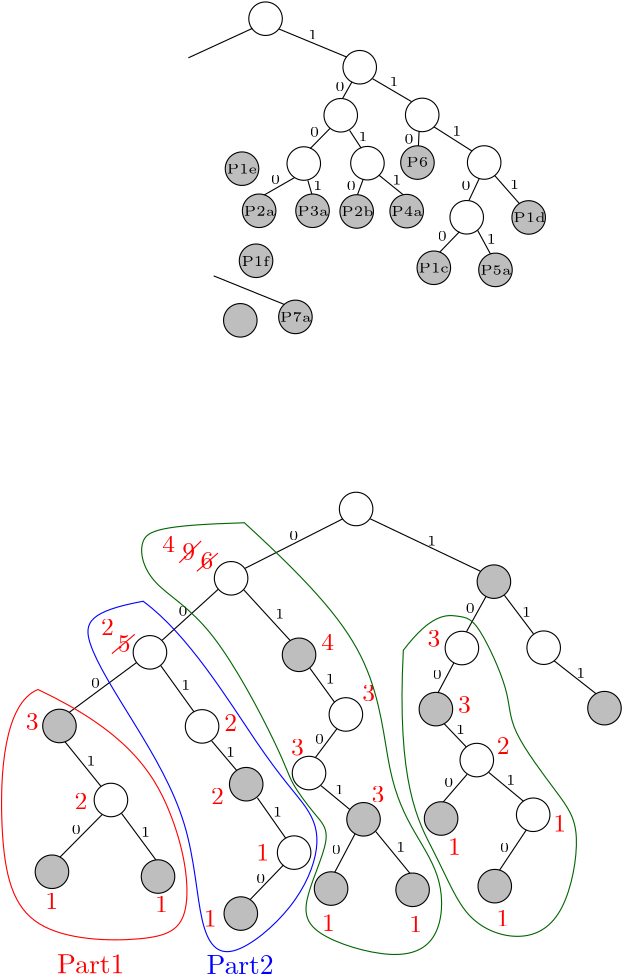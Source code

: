 <?xml version="1.0"?>
<!DOCTYPE ipe SYSTEM "ipe.dtd">
<ipe version="70218" creator="Ipe 7.2.28">
<info created="D:20241101185611" modified="D:20241101185612"/>
<ipestyle name="basic">
<symbol name="arrow/arc(spx)">
<path stroke="sym-stroke" fill="sym-stroke" pen="sym-pen">
0 0 m
-1 0.333 l
-1 -0.333 l
h
</path>
</symbol>
<symbol name="arrow/farc(spx)">
<path stroke="sym-stroke" fill="white" pen="sym-pen">
0 0 m
-1 0.333 l
-1 -0.333 l
h
</path>
</symbol>
<symbol name="arrow/ptarc(spx)">
<path stroke="sym-stroke" fill="sym-stroke" pen="sym-pen">
0 0 m
-1 0.333 l
-0.8 0 l
-1 -0.333 l
h
</path>
</symbol>
<symbol name="arrow/fptarc(spx)">
<path stroke="sym-stroke" fill="white" pen="sym-pen">
0 0 m
-1 0.333 l
-0.8 0 l
-1 -0.333 l
h
</path>
</symbol>
<symbol name="mark/circle(sx)" transformations="translations">
<path fill="sym-stroke">
0.6 0 0 0.6 0 0 e
0.4 0 0 0.4 0 0 e
</path>
</symbol>
<symbol name="mark/disk(sx)" transformations="translations">
<path fill="sym-stroke">
0.6 0 0 0.6 0 0 e
</path>
</symbol>
<symbol name="mark/fdisk(sfx)" transformations="translations">
<group>
<path fill="sym-fill">
0.5 0 0 0.5 0 0 e
</path>
<path fill="sym-stroke" fillrule="eofill">
0.6 0 0 0.6 0 0 e
0.4 0 0 0.4 0 0 e
</path>
</group>
</symbol>
<symbol name="mark/box(sx)" transformations="translations">
<path fill="sym-stroke" fillrule="eofill">
-0.6 -0.6 m
0.6 -0.6 l
0.6 0.6 l
-0.6 0.6 l
h
-0.4 -0.4 m
0.4 -0.4 l
0.4 0.4 l
-0.4 0.4 l
h
</path>
</symbol>
<symbol name="mark/square(sx)" transformations="translations">
<path fill="sym-stroke">
-0.6 -0.6 m
0.6 -0.6 l
0.6 0.6 l
-0.6 0.6 l
h
</path>
</symbol>
<symbol name="mark/fsquare(sfx)" transformations="translations">
<group>
<path fill="sym-fill">
-0.5 -0.5 m
0.5 -0.5 l
0.5 0.5 l
-0.5 0.5 l
h
</path>
<path fill="sym-stroke" fillrule="eofill">
-0.6 -0.6 m
0.6 -0.6 l
0.6 0.6 l
-0.6 0.6 l
h
-0.4 -0.4 m
0.4 -0.4 l
0.4 0.4 l
-0.4 0.4 l
h
</path>
</group>
</symbol>
<symbol name="mark/cross(sx)" transformations="translations">
<group>
<path fill="sym-stroke">
-0.43 -0.57 m
0.57 0.43 l
0.43 0.57 l
-0.57 -0.43 l
h
</path>
<path fill="sym-stroke">
-0.43 0.57 m
0.57 -0.43 l
0.43 -0.57 l
-0.57 0.43 l
h
</path>
</group>
</symbol>
<symbol name="arrow/fnormal(spx)">
<path stroke="sym-stroke" fill="white" pen="sym-pen">
0 0 m
-1 0.333 l
-1 -0.333 l
h
</path>
</symbol>
<symbol name="arrow/pointed(spx)">
<path stroke="sym-stroke" fill="sym-stroke" pen="sym-pen">
0 0 m
-1 0.333 l
-0.8 0 l
-1 -0.333 l
h
</path>
</symbol>
<symbol name="arrow/fpointed(spx)">
<path stroke="sym-stroke" fill="white" pen="sym-pen">
0 0 m
-1 0.333 l
-0.8 0 l
-1 -0.333 l
h
</path>
</symbol>
<symbol name="arrow/linear(spx)">
<path stroke="sym-stroke" pen="sym-pen">
-1 0.333 m
0 0 l
-1 -0.333 l
</path>
</symbol>
<symbol name="arrow/fdouble(spx)">
<path stroke="sym-stroke" fill="white" pen="sym-pen">
0 0 m
-1 0.333 l
-1 -0.333 l
h
-1 0 m
-2 0.333 l
-2 -0.333 l
h
</path>
</symbol>
<symbol name="arrow/double(spx)">
<path stroke="sym-stroke" fill="sym-stroke" pen="sym-pen">
0 0 m
-1 0.333 l
-1 -0.333 l
h
-1 0 m
-2 0.333 l
-2 -0.333 l
h
</path>
</symbol>
<symbol name="arrow/mid-normal(spx)">
<path stroke="sym-stroke" fill="sym-stroke" pen="sym-pen">
0.5 0 m
-0.5 0.333 l
-0.5 -0.333 l
h
</path>
</symbol>
<symbol name="arrow/mid-fnormal(spx)">
<path stroke="sym-stroke" fill="white" pen="sym-pen">
0.5 0 m
-0.5 0.333 l
-0.5 -0.333 l
h
</path>
</symbol>
<symbol name="arrow/mid-pointed(spx)">
<path stroke="sym-stroke" fill="sym-stroke" pen="sym-pen">
0.5 0 m
-0.5 0.333 l
-0.3 0 l
-0.5 -0.333 l
h
</path>
</symbol>
<symbol name="arrow/mid-fpointed(spx)">
<path stroke="sym-stroke" fill="white" pen="sym-pen">
0.5 0 m
-0.5 0.333 l
-0.3 0 l
-0.5 -0.333 l
h
</path>
</symbol>
<symbol name="arrow/mid-double(spx)">
<path stroke="sym-stroke" fill="sym-stroke" pen="sym-pen">
1 0 m
0 0.333 l
0 -0.333 l
h
0 0 m
-1 0.333 l
-1 -0.333 l
h
</path>
</symbol>
<symbol name="arrow/mid-fdouble(spx)">
<path stroke="sym-stroke" fill="white" pen="sym-pen">
1 0 m
0 0.333 l
0 -0.333 l
h
0 0 m
-1 0.333 l
-1 -0.333 l
h
</path>
</symbol>
<anglesize name="22.5 deg" value="22.5"/>
<anglesize name="30 deg" value="30"/>
<anglesize name="45 deg" value="45"/>
<anglesize name="60 deg" value="60"/>
<anglesize name="90 deg" value="90"/>
<arrowsize name="large" value="10"/>
<arrowsize name="small" value="5"/>
<arrowsize name="tiny" value="3"/>
<color name="blue" value="0 0 1"/>
<color name="brown" value="0.647 0.165 0.165"/>
<color name="darkblue" value="0 0 0.545"/>
<color name="darkcyan" value="0 0.545 0.545"/>
<color name="darkgray" value="0.663"/>
<color name="darkgreen" value="0 0.392 0"/>
<color name="darkmagenta" value="0.545 0 0.545"/>
<color name="darkorange" value="1 0.549 0"/>
<color name="darkred" value="0.545 0 0"/>
<color name="gold" value="1 0.843 0"/>
<color name="gray" value="0.745"/>
<color name="green" value="0 1 0"/>
<color name="lightblue" value="0.678 0.847 0.902"/>
<color name="lightcyan" value="0.878 1 1"/>
<color name="lightgray" value="0.827"/>
<color name="lightgreen" value="0.565 0.933 0.565"/>
<color name="lightyellow" value="1 1 0.878"/>
<color name="navy" value="0 0 0.502"/>
<color name="orange" value="1 0.647 0"/>
<color name="pink" value="1 0.753 0.796"/>
<color name="purple" value="0.627 0.125 0.941"/>
<color name="red" value="1 0 0"/>
<color name="seagreen" value="0.18 0.545 0.341"/>
<color name="turquoise" value="0.251 0.878 0.816"/>
<color name="violet" value="0.933 0.51 0.933"/>
<color name="yellow" value="1 1 0"/>
<dashstyle name="dash dot dotted" value="[4 2 1 2 1 2] 0"/>
<dashstyle name="dash dotted" value="[4 2 1 2] 0"/>
<dashstyle name="dashed" value="[4] 0"/>
<dashstyle name="dotted" value="[1 3] 0"/>
<gridsize name="10 pts (~3.5 mm)" value="10"/>
<gridsize name="14 pts (~5 mm)" value="14"/>
<gridsize name="16 pts (~6 mm)" value="16"/>
<gridsize name="20 pts (~7 mm)" value="20"/>
<gridsize name="28 pts (~10 mm)" value="28"/>
<gridsize name="32 pts (~12 mm)" value="32"/>
<gridsize name="4 pts" value="4"/>
<gridsize name="56 pts (~20 mm)" value="56"/>
<gridsize name="8 pts (~3 mm)" value="8"/>
<opacity name="10%" value="0.1"/>
<opacity name="30%" value="0.3"/>
<opacity name="50%" value="0.5"/>
<opacity name="75%" value="0.75"/>
<pen name="fat" value="1.2"/>
<pen name="heavier" value="0.8"/>
<pen name="ultrafat" value="2"/>
<symbolsize name="large" value="5"/>
<symbolsize name="small" value="2"/>
<symbolsize name="tiny" value="1.1"/>
<textsize name="Huge" value="\Huge"/>
<textsize name="LARGE" value="\LARGE"/>
<textsize name="Large" value="\Large"/>
<textsize name="footnote" value="\footnotesize"/>
<textsize name="huge" value="\huge"/>
<textsize name="large" value="\large"/>
<textsize name="script" value="\scriptsize"/>
<textsize name="small" value="\small"/>
<textsize name="tiny" value="\tiny"/>
<textstyle name="center" begin="\begin{center}" end="\end{center}"/>
<textstyle name="item" begin="\begin{itemize}\item{}" end="\end{itemize}"/>
<textstyle name="itemize" begin="\begin{itemize}" end="\end{itemize}"/>
<tiling name="falling" angle="-60" step="4" width="1"/>
<tiling name="rising" angle="30" step="4" width="1"/>
</ipestyle>
<page>
<layer name="alpha"/>
<view layers="alpha" active="alpha"/>
<path layer="alpha" matrix="1 0 0 1 10.1397 68.355" stroke="black">
6.03211 0 0 6.03211 237.647 676.186 e
</path>
<path matrix="1 0 0 1 44.0435 50.883" stroke="black">
6.03211 0 0 6.03211 237.647 676.186 e
</path>
<path matrix="1 0 0 1 -48 176" stroke="black">
291.039 565.058 m
267.994 554.459 l
</path>
<path matrix="1 0 0 1 -48 176" stroke="black">
300.652 564.811 m
325.053 554.706 l
</path>
<path matrix="1 0 0 1 -48 176" stroke="black">
277.113 475.956 m
302.993 465.481 l
</path>
<path matrix="1 0 0 1 1.0503 -40.232" stroke="black" fill="gray">
6.03211 0 0 6.03211 237.647 676.186 e
</path>
<path matrix="1 0 0 1 20.8918 -38.999" stroke="black" fill="gray">
6.03211 0 0 6.03211 237.647 676.186 e
</path>
<text matrix="1 0 0 1 32.3517 104.522" transformations="translations" pos="220.67 530.921" stroke="black" type="label" width="11.263" height="3.386" depth="0" valign="baseline" size="tiny">P7a</text>
<path matrix="1 0 0 1 6.7193 -18.788" stroke="black" fill="gray">
6.03211 0 0 6.03211 237.647 676.186 e
</path>
<text matrix="1 0 0 1 18.4256 124.609" transformations="translations" pos="220.67 530.921" stroke="black" type="label" width="10.053" height="3.459" depth="0" valign="baseline" size="tiny">P1f</text>
<path matrix="1 0 0 1 1.6665 14.363" stroke="black" fill="gray">
6.03211 0 0 6.03211 237.647 676.186 e
</path>
<text matrix="1 0 0 1 13.1264 157.884" transformations="translations" pos="220.67 530.921" stroke="black" type="label" width="10.918" height="3.386" depth="0" valign="baseline" size="tiny">P1e</text>
<path matrix="1 0 0 1 37.208 33.591" stroke="black">
6.03211 0 0 6.03211 237.647 676.186 e
</path>
<path matrix="1 0 0 1 66.539 33.715" stroke="black">
6.03211 0 0 6.03211 237.647 676.186 e
</path>
<path matrix="1 0 0 1 23.8982 16.215" stroke="black">
6.03211 0 0 6.03211 237.647 676.186 e
</path>
<path matrix="1 0 0 1 46.8207 16.338" stroke="black">
6.03211 0 0 6.03211 237.647 676.186 e
</path>
<path matrix="1 0 0 1 -48 176" stroke="black">
326.902 545.833 m
323.574 539.917 l
</path>
<path matrix="1 0 0 1 -48 176" stroke="black">
334.296 546.942 m
348.345 538.685 l
</path>
<path matrix="1 0 0 1 -48 176" stroke="black">
319.015 529.072 m
311.867 521.801 l
</path>
<path matrix="1 0 0 1 -48 176" stroke="black">
326.039 528.333 m
330.229 521.924 l
</path>
<path matrix="1 0 0 1 -48 176" stroke="black">
306.198 511.326 m
295.229 505.04 l
</path>
<path matrix="1 0 0 1 -48 176" stroke="black">
311.004 510.34 m
312.483 505.287 l
</path>
<path matrix="1 0 0 1 -48 176" stroke="black">
330.969 510.833 m
328.874 505.164 l
</path>
<path matrix="1 0 0 1 -48 176" stroke="black">
336.638 512.188 m
345.634 504.917 l
</path>
<path matrix="1 0 0 1 7.8284 -0.795" stroke="black" fill="gray">
6.03211 0 0 6.03211 237.647 676.186 e
</path>
<text matrix="1 0 0 1 19.2883 142.726" transformations="translations" pos="220.67 530.921" stroke="black" type="label" width="11.263" height="3.386" depth="0" valign="baseline" size="tiny">P2a</text>
<path matrix="1 0 0 1 27.0537 -0.795" stroke="black" fill="gray">
6.03211 0 0 6.03211 237.647 676.186 e
</path>
<text matrix="1 0 0 1 38.5136 142.726" transformations="translations" pos="220.67 530.921" stroke="black" type="label" width="11.263" height="3.386" depth="0" valign="baseline" size="tiny">P3a</text>
<path matrix="1 0 0 1 42.9515 -1.042" stroke="black" fill="gray">
6.03211 0 0 6.03211 237.647 676.186 e
</path>
<text matrix="1 0 0 1 54.411 142.479" transformations="translations" pos="220.67 530.921" stroke="black" type="label" width="11.609" height="3.459" depth="0" valign="baseline" size="tiny">P2b</text>
<path matrix="1 0 0 1 60.944 -0.918" stroke="black" fill="gray">
6.03211 0 0 6.03211 237.647 676.186 e
</path>
<text matrix="1 0 0 1 72.404 142.602" transformations="translations" pos="220.67 530.921" stroke="black" type="label" width="11.263" height="3.386" depth="0" valign="baseline" size="tiny">P4a</text>
<path matrix="1 0 0 1 88.846 16.585" stroke="black">
6.03211 0 0 6.03211 237.647 676.186 e
</path>
<path matrix="1 0 0 1 82.56 -3.134" stroke="black">
6.03211 0 0 6.03211 237.647 676.186 e
</path>
<path matrix="1 0 0 1 -48 176" stroke="black">
351.057 527.963 m
350.81 522.664 l
</path>
<path matrix="1 0 0 1 -48 176" stroke="black">
356.479 529.565 m
370.035 520.938 l
</path>
<path matrix="1 0 0 1 -48 176" stroke="black">
372.747 511.079 m
369.05 503.192 l
</path>
<path matrix="1 0 0 1 -48 176" stroke="black">
378.292 512.065 m
387.289 501.836 l
</path>
<path matrix="1 0 0 1 -48 176" stroke="black">
365.599 491.854 m
358.328 484.336 l
</path>
<path matrix="1 0 0 1 -48 176" stroke="black">
372.131 492.347 m
376.814 483.72 l
</path>
<path matrix="1 0 0 1 64.823 16.562" stroke="black" fill="gray">
6.03211 0 0 6.03211 237.647 676.186 e
</path>
<text matrix="1 0 0 1 77.744 160.307" transformations="translations" pos="220.67 530.921" stroke="black" type="label" width="7.873" height="3.386" depth="0" valign="baseline" size="tiny">P6</text>
<path matrix="1 0 0 1 104.865 -3.194" stroke="black" fill="gray">
6.03211 0 0 6.03211 237.647 676.186 e
</path>
<text matrix="1 0 0 1 116.325 140.326" transformations="translations" pos="220.67 530.921" stroke="black" type="label" width="11.609" height="3.459" depth="0" valign="baseline" size="tiny">P1d</text>
<path matrix="1 0 0 1 70.715 -21.313" stroke="black" fill="gray">
6.03211 0 0 6.03211 237.647 676.186 e
</path>
<text matrix="1 0 0 1 82.175 122.208" transformations="translations" pos="220.67 530.921" stroke="black" type="label" width="10.918" height="3.386" depth="0" valign="baseline" size="tiny">P1c</text>
<path matrix="1 0 0 1 92.912 -22.072" stroke="black" fill="gray">
6.03211 0 0 6.03211 237.647 676.186 e
</path>
<text matrix="1 0 0 1 104.372 121.449" transformations="translations" pos="220.67 530.921" stroke="black" type="label" width="11.263" height="3.386" depth="0" valign="baseline" size="tiny">P5a</text>
<text matrix="1 0 0 1 58.814 38.789" transformations="translations" pos="214.032 679.669" stroke="black" type="label" width="3.39" height="3.21" depth="0" valign="baseline" size="tiny">0</text>
<text matrix="1 0 0 1 49.694 22.398" transformations="translations" pos="214.032 679.669" stroke="black" type="label" width="3.39" height="3.21" depth="0" valign="baseline" size="tiny">0</text>
<text matrix="1 0 0 1 35.6447 5.391" transformations="translations" pos="214.032 679.669" stroke="black" type="label" width="3.39" height="3.21" depth="0" valign="baseline" size="tiny">0</text>
<text matrix="1 0 0 1 62.881 3.05" transformations="translations" pos="214.032 679.669" stroke="black" type="label" width="3.39" height="3.21" depth="0" valign="baseline" size="tiny">0</text>
<text matrix="1 0 0 1 83.708 19.81" transformations="translations" pos="214.032 679.669" stroke="black" type="label" width="3.39" height="3.21" depth="0" valign="baseline" size="tiny">0</text>
<text matrix="1 0 0 1 104.166 3.173" transformations="translations" pos="214.032 679.669" stroke="black" type="label" width="3.39" height="3.21" depth="0" valign="baseline" size="tiny">0</text>
<text matrix="1 0 0 1 95.662 -15.066" transformations="translations" pos="214.032 679.669" stroke="black" type="label" width="3.39" height="3.21" depth="0" valign="baseline" size="tiny">0</text>
<text matrix="1 0 0 1 127.637 55.04" transformations="translations" pos="164.723 665.142" stroke="black" type="label" width="3.39" height="3.21" depth="0" valign="baseline" size="tiny">1</text>
<text matrix="1 0 0 1 116.422 35.322" transformations="translations" pos="164.723 665.142" stroke="black" type="label" width="3.39" height="3.21" depth="0" valign="baseline" size="tiny">1</text>
<text matrix="1 0 0 1 100.155 17.699" transformations="translations" pos="164.723 665.142" stroke="black" type="label" width="3.39" height="3.21" depth="0" valign="baseline" size="tiny">1</text>
<text matrix="1 0 0 1 128.623 19.671" transformations="translations" pos="164.723 665.142" stroke="black" type="label" width="3.39" height="3.21" depth="0" valign="baseline" size="tiny">1</text>
<text matrix="1 0 0 1 150.19 37.294" transformations="translations" pos="164.723 665.142" stroke="black" type="label" width="3.39" height="3.21" depth="0" valign="baseline" size="tiny">1</text>
<text matrix="1 0 0 1 171.017 18.069" transformations="translations" pos="164.723 665.142" stroke="black" type="label" width="3.39" height="3.21" depth="0" valign="baseline" size="tiny">1</text>
<text matrix="1 0 0 1 162.637 -1.65" transformations="translations" pos="164.723 665.142" stroke="black" type="label" width="3.39" height="3.21" depth="0" valign="baseline" size="tiny">1</text>
<text matrix="1 0 0 1 98.306 71.924" transformations="translations" pos="164.723 665.142" stroke="black" type="label" width="3.39" height="3.21" depth="0" valign="baseline" size="tiny">1</text>
<path matrix="1 0 0 1 42.7404 -108.15" stroke="black">
6.03211 0 0 6.03211 237.647 676.186 e
</path>
<path matrix="1 0 0 1 -2.25898 -133.102" stroke="black">
6.03211 0 0 6.03211 237.647 676.186 e
</path>
<path matrix="1 0 0 1 -31.4766 -159.761" stroke="black">
6.03211 0 0 6.03211 237.647 676.186 e
</path>
<path matrix="1 0 0 1 -12.7091 -186.419" stroke="black">
6.03211 0 0 6.03211 237.647 676.186 e
</path>
<path stroke="black">
275.585 564.493 m
240.396 546.675 l
</path>
<path stroke="black">
285.467 564.493 m
325.297 545.551 l
</path>
<path stroke="black">
230.776 539.159 m
210.545 520.776 l
</path>
<path stroke="black">
239.919 538.964 m
256.746 520.581 l
</path>
<path stroke="black">
201.402 512.8 m
177.086 494.806 l
</path>
<path stroke="black">
210.059 511.633 m
222.022 495.001 l
</path>
<path matrix="1 0 0 1 -45.5257 -212.913" stroke="black">
6.03211 0 0 6.03211 237.647 676.186 e
</path>
<path stroke="black">
175.403 484.455 m
188.58 468.134 l
</path>
<path stroke="black">
188.955 458.027 m
173.756 442.679 l
</path>
<path stroke="black">
195.917 458.476 m
208.42 441.556 l
</path>
<path matrix="1 0 0 1 20.4278 -231.854" stroke="black">
6.03211 0 0 6.03211 237.647 676.186 e
</path>
<path stroke="black">
228.387 484.552 m
237.446 473.846 l
</path>
<path stroke="black">
244.858 464.038 m
255.04 449.514 l
</path>
<path stroke="black">
254.217 439.856 m
242.163 427.353 l
</path>
<path matrix="1 0 0 1 39.0572 -182.112" stroke="black">
6.03211 0 0 6.03211 237.647 676.186 e
</path>
<path stroke="black">
263.689 510.805 m
272.661 498.422 l
</path>
<path matrix="1 0 0 1 25.7894 -203.214" stroke="black">
6.03211 0 0 6.03211 237.647 676.186 e
</path>
<path stroke="black">
273.472 488.921 m
265.754 478.585 l
</path>
<path stroke="black">
267.726 468.448 m
278.1 459.861 l
</path>
<path stroke="black">
280.045 451.171 m
272.548 436.976 l
</path>
<path stroke="black">
287.364 452.013 m
299.829 436.798 l
</path>
<path matrix="1 0 0 1 80.8247 -158.211" stroke="black">
6.03211 0 0 6.03211 237.647 676.186 e
</path>
<path matrix="1 0 0 1 110.267 -158.085" stroke="black">
6.03211 0 0 6.03211 237.647 676.186 e
</path>
<path stroke="black">
333.761 536.981 m
344.249 523.081 l
</path>
<path stroke="black">
351.704 513.351 m
366.994 501.347 l
</path>
<path stroke="black">
327.317 536.854 m
320.114 523.839 l
</path>
<path stroke="black">
315.544 512.59 m
309.777 501.722 l
</path>
<path matrix="1 0 0 1 86.185 -198.54" stroke="black">
6.03211 0 0 6.03211 237.647 676.186 e
</path>
<path stroke="black">
311.913 490.912 m
320.096 482.325 l
</path>
<path matrix="1 0 0 1 106.488 -218.228" stroke="black">
6.03211 0 0 6.03211 237.647 676.186 e
</path>
<path stroke="black">
320.341 472.513 m
311.668 462.475 l
</path>
<path stroke="black">
328.073 473.249 m
340.582 462.869 l
</path>
<path stroke="black">
341.683 452.54 m
331.924 437.857 l
</path>
<text matrix="1 0 0 1 42.1598 -122.923" transformations="translations" pos="214.032 679.669" stroke="black" type="label" width="3.39" height="3.21" depth="0" valign="baseline" size="tiny">0</text>
<text matrix="1 0 0 1 2.35729 -150.037" transformations="translations" pos="214.032 679.669" stroke="black" type="label" width="3.39" height="3.21" depth="0" valign="baseline" size="tiny">0</text>
<text matrix="1 0 0 1 -29.1564 -176.007" transformations="translations" pos="214.032 679.669" stroke="black" type="label" width="3.39" height="3.21" depth="0" valign="baseline" size="tiny">0</text>
<text matrix="1 0 0 1 -36.1491 -228.715" transformations="translations" pos="214.032 679.669" stroke="black" type="label" width="3.39" height="3.21" depth="0" valign="baseline" size="tiny">0</text>
<text matrix="1 0 0 1 51.4548 -196.181" transformations="translations" pos="214.032 679.669" stroke="black" type="label" width="3.39" height="3.21" depth="0" valign="baseline" size="tiny">0</text>
<text matrix="1 0 0 1 30.276 -246.357" transformations="translations" pos="214.032 679.669" stroke="black" type="label" width="3.39" height="3.21" depth="0" valign="baseline" size="tiny">0</text>
<text matrix="1 0 0 1 57.5101 -235.95" transformations="translations" pos="214.032 679.669" stroke="black" type="label" width="3.39" height="3.21" depth="0" valign="baseline" size="tiny">0</text>
<text matrix="1 0 0 1 97.9907 -211.746" transformations="translations" pos="214.032 679.669" stroke="black" type="label" width="3.39" height="3.21" depth="0" valign="baseline" size="tiny">0</text>
<text matrix="1 0 0 1 93.8867 -172.84" transformations="translations" pos="214.032 679.669" stroke="black" type="label" width="3.39" height="3.21" depth="0" valign="baseline" size="tiny">0</text>
<text matrix="1 0 0 1 105.706 -149.036" transformations="translations" pos="214.032 679.669" stroke="black" type="label" width="3.39" height="3.21" depth="0" valign="baseline" size="tiny">0</text>
<text matrix="1 0 0 1 118.021 -235.172" transformations="translations" pos="214.032 679.669" stroke="black" type="label" width="3.39" height="3.21" depth="0" valign="baseline" size="tiny">0</text>
<text matrix="1 0 0 1 141.151 -110.27" transformations="translations" pos="164.723 665.142" stroke="black" type="label" width="3.39" height="3.21" depth="0" valign="baseline" size="tiny">1</text>
<text matrix="1 0 0 1 175.26 -135.938" transformations="translations" pos="164.723 665.142" stroke="black" type="label" width="3.39" height="3.21" depth="0" valign="baseline" size="tiny">1</text>
<text matrix="1 0 0 1 194.803 -157.853" transformations="translations" pos="164.723 665.142" stroke="black" type="label" width="3.39" height="3.21" depth="0" valign="baseline" size="tiny">1</text>
<text matrix="1 0 0 1 151.529 -178.141" transformations="translations" pos="164.723 665.142" stroke="black" type="label" width="3.39" height="3.21" depth="0" valign="baseline" size="tiny">1</text>
<text matrix="1 0 0 1 169.599 -196.337" transformations="translations" pos="164.723 665.142" stroke="black" type="label" width="3.39" height="3.21" depth="0" valign="baseline" size="tiny">1</text>
<text matrix="1 0 0 1 107.935 -199.875" transformations="translations" pos="164.723 665.142" stroke="black" type="label" width="3.39" height="3.21" depth="0" valign="baseline" size="tiny">1</text>
<text matrix="1 0 0 1 130.048 -220.472" transformations="translations" pos="164.723 665.142" stroke="black" type="label" width="3.39" height="3.21" depth="0" valign="baseline" size="tiny">1</text>
<text matrix="1 0 0 1 104.649 -159.946" transformations="translations" pos="164.723 665.142" stroke="black" type="label" width="3.39" height="3.21" depth="0" valign="baseline" size="tiny">1</text>
<text matrix="1 0 0 1 86.4535 -136.569" transformations="translations" pos="164.723 665.142" stroke="black" type="label" width="3.39" height="3.21" depth="0" valign="baseline" size="tiny">1</text>
<text matrix="1 0 0 1 18.5512 -189.455" transformations="translations" pos="164.723 665.142" stroke="black" type="label" width="3.39" height="3.21" depth="0" valign="baseline" size="tiny">1</text>
<text matrix="1 0 0 1 38.1014 -215.133" transformations="translations" pos="164.723 665.142" stroke="black" type="label" width="3.39" height="3.21" depth="0" valign="baseline" size="tiny">1</text>
<text matrix="1 0 0 1 52.5938 -162.221" transformations="translations" pos="164.723 665.142" stroke="black" type="label" width="3.39" height="3.21" depth="0" valign="baseline" size="tiny">1</text>
<text matrix="1 0 0 1 68.7397 -186.342" transformations="translations" pos="164.723 665.142" stroke="black" type="label" width="3.39" height="3.21" depth="0" valign="baseline" size="tiny">1</text>
<text matrix="1 0 0 1 85.6637 -207.838" transformations="translations" pos="164.723 665.142" stroke="black" type="label" width="3.39" height="3.21" depth="0" valign="baseline" size="tiny">1</text>
<path matrix="1 0 0 1 -66.7523 -238.745" stroke="black" fill="gray">
6.03211 0 0 6.03211 237.647 676.186 e
</path>
<path matrix="1 0 0 1 -28.5694 -240.467" stroke="black" fill="gray">
6.03211 0 0 6.03211 237.647 676.186 e
</path>
<path matrix="1 0 0 1 -64.057 -186.262" stroke="black" fill="gray">
6.03211 0 0 6.03211 237.647 676.186 e
</path>
<path matrix="1 0 0 1 1.23027 -253.793" stroke="black" fill="gray">
6.03211 0 0 6.03211 237.647 676.186 e
</path>
<path matrix="1 0 0 1 3.17684 -207.225" stroke="black" fill="gray">
6.03211 0 0 6.03211 237.647 676.186 e
</path>
<path matrix="1 0 0 1 33.7306 -244.795" stroke="black" fill="gray">
6.03211 0 0 6.03211 237.647 676.186 e
</path>
<path matrix="1 0 0 1 63.0789 -245.244" stroke="black" fill="gray">
6.03211 0 0 6.03211 237.647 676.186 e
</path>
<path matrix="1 0 0 1 45.41 -219.864" stroke="black" fill="gray">
6.03211 0 0 6.03211 237.647 676.186 e
</path>
<path matrix="1 0 0 1 22.2008 -160.643" stroke="black" fill="gray">
6.03211 0 0 6.03211 237.647 676.186 e
</path>
<path matrix="1 0 0 1 92.3515 -134.305" stroke="black" fill="gray">
6.03211 0 0 6.03211 237.647 676.186 e
</path>
<path matrix="1 0 0 1 71.4632 -180.199" stroke="black" fill="gray">
6.03211 0 0 6.03211 237.647 676.186 e
</path>
<path matrix="1 0 0 1 73.3349 -219.58" stroke="black" fill="gray">
6.03211 0 0 6.03211 237.647 676.186 e
</path>
<path matrix="1 0 0 1 92.6569 -243.931" stroke="black" fill="gray">
6.03211 0 0 6.03211 237.647 676.186 e
</path>
<path matrix="1 0 0 1 132.153 -179.851" stroke="black" fill="gray">
6.03211 0 0 6.03211 237.647 676.186 e
</path>
<text matrix="1 0 0 1 -45.5842 -255.657" transformations="translations" pos="214.032 679.669" stroke="red" type="label" width="4.608" height="5.778" depth="0" valign="baseline" size="small">1</text>
<text matrix="1 0 0 1 -6.00756 -256.826" transformations="translations" pos="214.032 679.669" stroke="red" type="label" width="4.608" height="5.778" depth="0" valign="baseline" size="small">1</text>
<text matrix="1 0 0 1 -35.028 -219.795" transformations="translations" pos="214.032 679.669" stroke="red" type="label" width="4.608" height="5.778" depth="0" valign="baseline" size="small">2</text>
<text matrix="1 0 0 1 -52.5472 -191.195" transformations="translations" pos="214.032 679.669" stroke="red" type="label" width="4.608" height="5.778" depth="0" valign="baseline" size="small">3</text>
<text matrix="1 0 0 1 -19.4554 -163.119" transformations="translations" pos="214.032 679.669" stroke="red" type="label" width="4.608" height="5.778" depth="0" valign="baseline" size="small">5</text>
<text matrix="1 0 0 1 -25.4449 -157.055" transformations="translations" pos="214.032 679.669" stroke="red" type="label" width="4.608" height="5.778" depth="0" valign="baseline" size="small">2</text>
<path stroke="red">
200.701 522.923 m
192.465 515.96 l
</path>
<text matrix="1 0 0 1 18.8772 -191.569" transformations="translations" pos="214.032 679.669" stroke="red" type="label" width="4.608" height="5.778" depth="0" valign="baseline" size="small">2</text>
<text matrix="1 0 0 1 14.0856 -217.998" transformations="translations" pos="214.032 679.669" stroke="red" type="label" width="4.608" height="5.778" depth="0" valign="baseline" size="small">2</text>
<text matrix="1 0 0 1 30.4069 -238.212" transformations="translations" pos="214.032 679.669" stroke="red" type="label" width="4.608" height="5.778" depth="0" valign="baseline" size="small">1</text>
<text matrix="1 0 0 1 11.5401 -261.946" transformations="translations" pos="214.032 679.669" stroke="red" type="label" width="4.608" height="5.778" depth="0" valign="baseline" size="small">1</text>
<path stroke="red">
165.832 503.064 m
197.418 488.102
216.812 459.288
222.353 418.836
207.669 411.91
160.014 413.295
150.594 447.097
153.641 498.077
165.857 503.05 c
</path>
<path stroke="blue">
203.887 534.851 m
184.494 531.292
180.046 523.108
200.684 491.083
221.679 455.321
223.636 415.289
233.777 403.547
259.219 424.541
268.293 447.137
264.023 460.481
248.9 475.248
219.899 522.93
203.694 534.837 c
</path>
<text matrix="1 0 0 1 3.47874 -6.11415" transformations="translations" pos="223.017 406.762" stroke="blue" type="label" width="24.242" height="6.808" depth="0" valign="baseline">Part2</text>
<text matrix="1 0 0 1 -50.2836 -5.9032" transformations="translations" pos="223.017 406.762" stroke="red" type="label" width="24.242" height="6.808" depth="0" valign="baseline">Part1</text>
<text matrix="1 0 0 1 54.0378 -263.515" transformations="translations" pos="214.032 679.669" stroke="red" type="label" width="4.608" height="5.778" depth="0" valign="baseline" size="small">1</text>
<text matrix="1 0 0 1 85.4731 -263.978" transformations="translations" pos="214.032 679.669" stroke="red" type="label" width="4.608" height="5.778" depth="0" valign="baseline" size="small">1</text>
<text matrix="1 0 0 1 71.9343 -217.284" transformations="translations" pos="214.032 679.669" stroke="red" type="label" width="4.608" height="5.778" depth="0" valign="baseline" size="small">3</text>
<text matrix="1 0 0 1 42.9333 -200.381" transformations="translations" pos="214.032 679.669" stroke="red" type="label" width="4.608" height="5.778" depth="0" valign="baseline" size="small">3</text>
<text matrix="1 0 0 1 68.5536 -180.81" transformations="translations" pos="214.032 679.669" stroke="red" type="label" width="4.608" height="5.778" depth="0" valign="baseline" size="small">3</text>
<text matrix="1 0 0 1 53.7863 -162.485" transformations="translations" pos="214.032 679.669" stroke="red" type="label" width="4.608" height="5.778" depth="0" valign="baseline" size="small">4</text>
<text matrix="1 0 0 1 10.323 -133.238" transformations="translations" pos="214.032 679.669" stroke="red" type="label" width="7.679" height="5.778" depth="0" valign="baseline" size="small">6
</text>
<text matrix="1 0 0 1 3.75036 -129.993" transformations="translations" pos="214.032 679.669" stroke="red" type="label" width="4.608" height="5.778" depth="0" valign="baseline" size="small">9</text>
<text matrix="1 0 0 1 -3.39023 -127.234" transformations="translations" pos="214.032 679.669" stroke="red" type="label" width="4.608" height="5.778" depth="0" valign="baseline" size="small">4</text>
<path stroke="red">
223.039 545.603 m
230.659 552.161 l
</path>
<path stroke="red">
216.731 548.664 m
224.601 556.533 l
</path>
<path stroke="darkgreen">
240.382 563.088 m
209.602 562.198
200.706 558.284
205.332 540.492
227.928 529.106
255.149 476.975
256.217 470.215
266.358 456.871
272.229 450.999
261.198 427.514
262.266 414.882
295.715 404.74
311.016 412.391
312.261 434.809
301.23 451.177
291.445 470.926
288.42 512.915
265.646 539.781
240.099 563.144 c
</path>
<text matrix="1 0 0 1 92.0392 -161.239" transformations="translations" pos="214.032 679.669" stroke="red" type="label" width="4.608" height="5.778" depth="0" valign="baseline" size="small">3</text>
<text matrix="1 0 0 1 103.07 -185.08" transformations="translations" pos="214.032 679.669" stroke="red" type="label" width="4.608" height="5.778" depth="0" valign="baseline" size="small">3</text>
<text matrix="1 0 0 1 116.948 -199.847" transformations="translations" pos="214.032 679.669" stroke="red" type="label" width="4.608" height="5.778" depth="0" valign="baseline" size="small">2</text>
<text matrix="1 0 0 1 99.4074 -236.115" transformations="translations" pos="214.032 679.669" stroke="red" type="label" width="4.608" height="5.778" depth="0" valign="baseline" size="small">1</text>
<text matrix="1 0 0 1 137.304 -227.753" transformations="translations" pos="214.032 679.669" stroke="red" type="label" width="4.608" height="5.778" depth="0" valign="baseline" size="small">1</text>
<text matrix="1 0 0 1 116.843 -261.914" transformations="translations" pos="214.032 679.669" stroke="red" type="label" width="4.608" height="5.778" depth="0" valign="baseline" size="small">1</text>
<path stroke="darkgreen">
297.367 517.145 m
307.508 530.489
318.539 529.421
323.877 528.176
336.509 500.776
334.73 489.746
354.123 464.125
361.951 453.272
356.08 420.713
340.423 411.461
319.429 418.756
310.711 442.063
294.876 468.929
297.396 517.351 c
</path>
</page>
</ipe>

